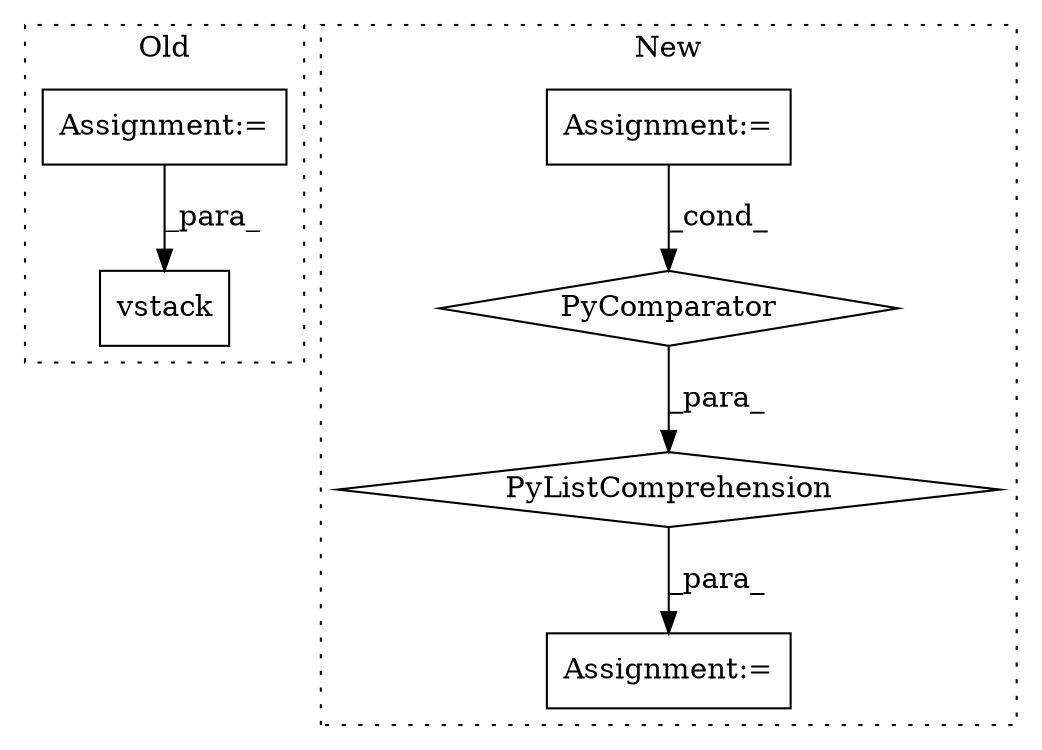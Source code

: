 digraph G {
subgraph cluster0 {
1 [label="vstack" a="32" s="6916,6935" l="7,1" shape="box"];
5 [label="Assignment:=" a="7" s="6870" l="22" shape="box"];
label = "Old";
style="dotted";
}
subgraph cluster1 {
2 [label="PyListComprehension" a="109" s="7106" l="99" shape="diamond"];
3 [label="PyComparator" a="113" s="7177" l="20" shape="diamond"];
4 [label="Assignment:=" a="7" s="7177" l="20" shape="box"];
6 [label="Assignment:=" a="7" s="7076" l="1" shape="box"];
label = "New";
style="dotted";
}
2 -> 6 [label="_para_"];
3 -> 2 [label="_para_"];
4 -> 3 [label="_cond_"];
5 -> 1 [label="_para_"];
}